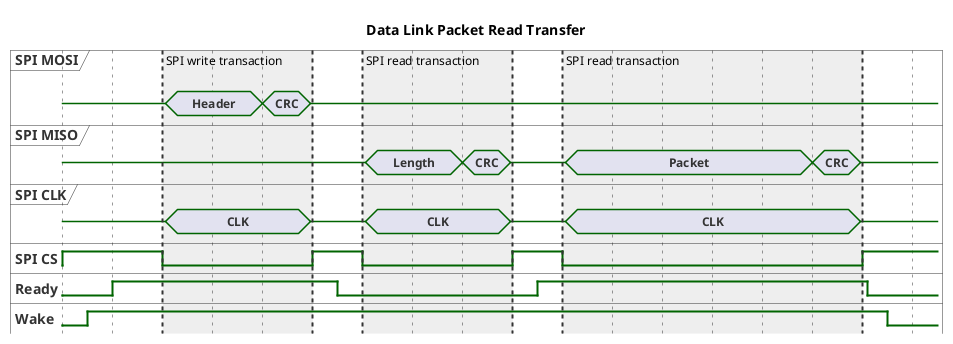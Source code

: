 ' Copyright 2024 Morse Micro
' SPDX-License-Identifier: Apache-2.0
@startuml
hide time-axis
title Data Link Packet Read Transfer
scale 100 as 50 pixels
concise "SPI MOSI" as mosi
concise "SPI MISO" as miso
concise "SPI CLK" as clk
binary "SPI CS" as cs
binary "Ready" as rdy
binary "Wake" as wake
@0
mosi is {-}
miso is {-}
clk is {-}
cs is high
rdy is low
wake is low

@50
wake is high
@100
rdy is high
@200
cs is low
@205
mosi is Header
clk is CLK
@400
mosi is CRC
@495
mosi is {-}
clk is {-}
@500
cs is high
@550
rdy is low

@600
cs is low
@605
miso is Length
clk is CLK
@800
miso is CRC
@895
miso is {-}
clk is {-}
@900
cs is high
@950
rdy is high


@1000
cs is low
@1005
miso is Packet
clk is CLK
@1500
miso is CRC
@1595
miso is {-}
clk is {-}
@1600
cs is high

@1610
rdy is low

@1650
wake is low

highlight 200 to 500 : SPI write transaction
highlight 600 to 900 : SPI read transaction
highlight 1000 to 1600 : SPI read transaction


@enduml
